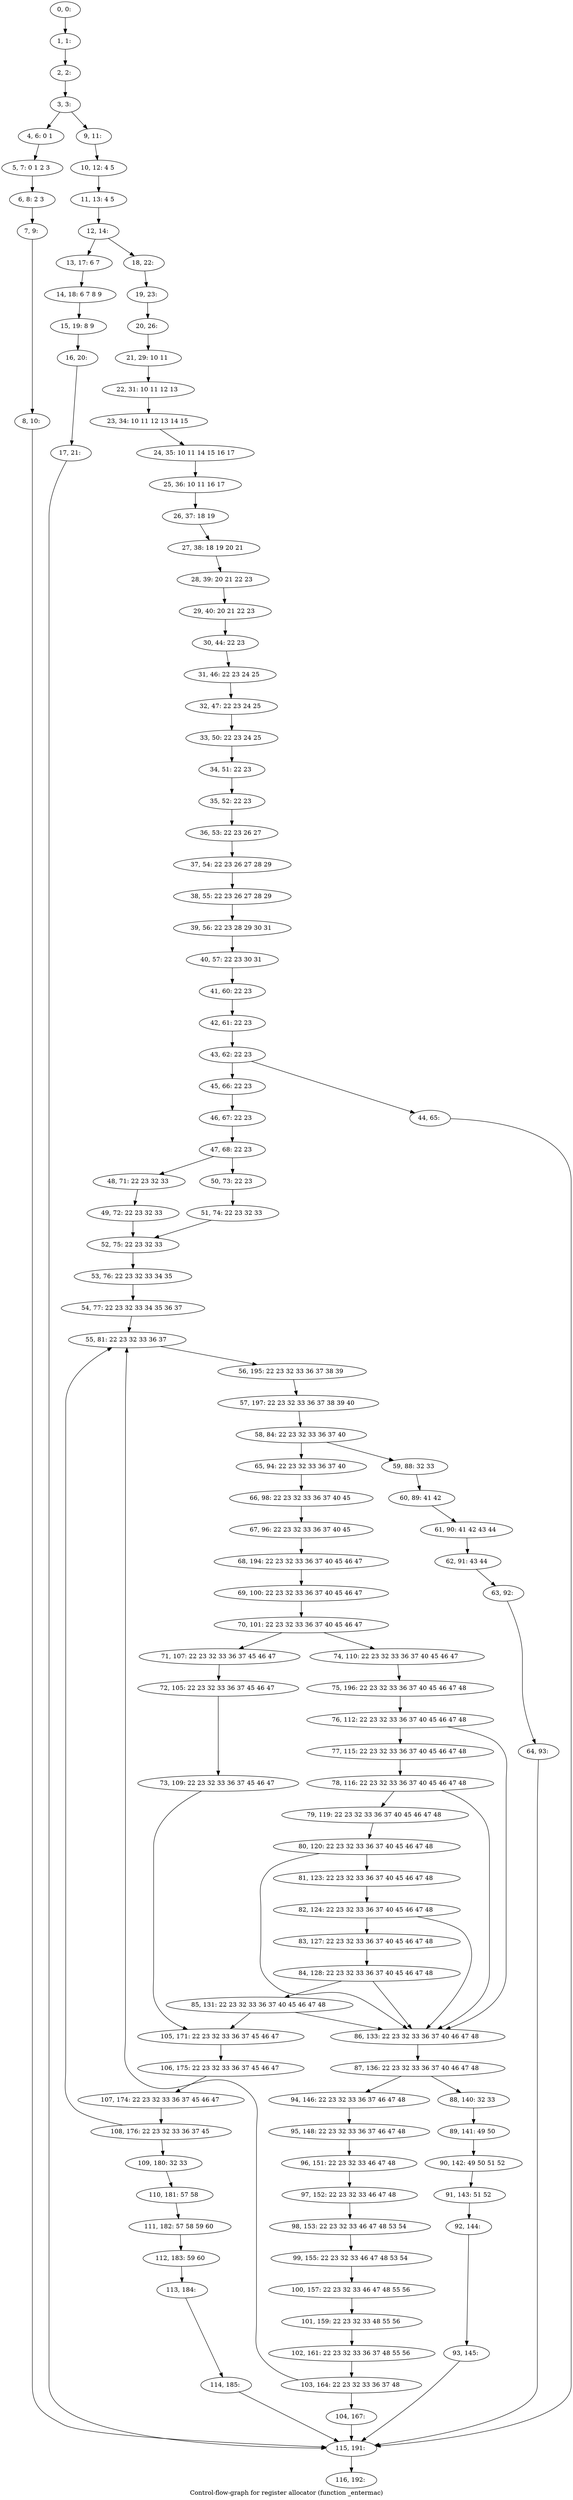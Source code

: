 digraph G {
graph [label="Control-flow-graph for register allocator (function _entermac)"]
0[label="0, 0: "];
1[label="1, 1: "];
2[label="2, 2: "];
3[label="3, 3: "];
4[label="4, 6: 0 1 "];
5[label="5, 7: 0 1 2 3 "];
6[label="6, 8: 2 3 "];
7[label="7, 9: "];
8[label="8, 10: "];
9[label="9, 11: "];
10[label="10, 12: 4 5 "];
11[label="11, 13: 4 5 "];
12[label="12, 14: "];
13[label="13, 17: 6 7 "];
14[label="14, 18: 6 7 8 9 "];
15[label="15, 19: 8 9 "];
16[label="16, 20: "];
17[label="17, 21: "];
18[label="18, 22: "];
19[label="19, 23: "];
20[label="20, 26: "];
21[label="21, 29: 10 11 "];
22[label="22, 31: 10 11 12 13 "];
23[label="23, 34: 10 11 12 13 14 15 "];
24[label="24, 35: 10 11 14 15 16 17 "];
25[label="25, 36: 10 11 16 17 "];
26[label="26, 37: 18 19 "];
27[label="27, 38: 18 19 20 21 "];
28[label="28, 39: 20 21 22 23 "];
29[label="29, 40: 20 21 22 23 "];
30[label="30, 44: 22 23 "];
31[label="31, 46: 22 23 24 25 "];
32[label="32, 47: 22 23 24 25 "];
33[label="33, 50: 22 23 24 25 "];
34[label="34, 51: 22 23 "];
35[label="35, 52: 22 23 "];
36[label="36, 53: 22 23 26 27 "];
37[label="37, 54: 22 23 26 27 28 29 "];
38[label="38, 55: 22 23 26 27 28 29 "];
39[label="39, 56: 22 23 28 29 30 31 "];
40[label="40, 57: 22 23 30 31 "];
41[label="41, 60: 22 23 "];
42[label="42, 61: 22 23 "];
43[label="43, 62: 22 23 "];
44[label="44, 65: "];
45[label="45, 66: 22 23 "];
46[label="46, 67: 22 23 "];
47[label="47, 68: 22 23 "];
48[label="48, 71: 22 23 32 33 "];
49[label="49, 72: 22 23 32 33 "];
50[label="50, 73: 22 23 "];
51[label="51, 74: 22 23 32 33 "];
52[label="52, 75: 22 23 32 33 "];
53[label="53, 76: 22 23 32 33 34 35 "];
54[label="54, 77: 22 23 32 33 34 35 36 37 "];
55[label="55, 81: 22 23 32 33 36 37 "];
56[label="56, 195: 22 23 32 33 36 37 38 39 "];
57[label="57, 197: 22 23 32 33 36 37 38 39 40 "];
58[label="58, 84: 22 23 32 33 36 37 40 "];
59[label="59, 88: 32 33 "];
60[label="60, 89: 41 42 "];
61[label="61, 90: 41 42 43 44 "];
62[label="62, 91: 43 44 "];
63[label="63, 92: "];
64[label="64, 93: "];
65[label="65, 94: 22 23 32 33 36 37 40 "];
66[label="66, 98: 22 23 32 33 36 37 40 45 "];
67[label="67, 96: 22 23 32 33 36 37 40 45 "];
68[label="68, 194: 22 23 32 33 36 37 40 45 46 47 "];
69[label="69, 100: 22 23 32 33 36 37 40 45 46 47 "];
70[label="70, 101: 22 23 32 33 36 37 40 45 46 47 "];
71[label="71, 107: 22 23 32 33 36 37 45 46 47 "];
72[label="72, 105: 22 23 32 33 36 37 45 46 47 "];
73[label="73, 109: 22 23 32 33 36 37 45 46 47 "];
74[label="74, 110: 22 23 32 33 36 37 40 45 46 47 "];
75[label="75, 196: 22 23 32 33 36 37 40 45 46 47 48 "];
76[label="76, 112: 22 23 32 33 36 37 40 45 46 47 48 "];
77[label="77, 115: 22 23 32 33 36 37 40 45 46 47 48 "];
78[label="78, 116: 22 23 32 33 36 37 40 45 46 47 48 "];
79[label="79, 119: 22 23 32 33 36 37 40 45 46 47 48 "];
80[label="80, 120: 22 23 32 33 36 37 40 45 46 47 48 "];
81[label="81, 123: 22 23 32 33 36 37 40 45 46 47 48 "];
82[label="82, 124: 22 23 32 33 36 37 40 45 46 47 48 "];
83[label="83, 127: 22 23 32 33 36 37 40 45 46 47 48 "];
84[label="84, 128: 22 23 32 33 36 37 40 45 46 47 48 "];
85[label="85, 131: 22 23 32 33 36 37 40 45 46 47 48 "];
86[label="86, 133: 22 23 32 33 36 37 40 46 47 48 "];
87[label="87, 136: 22 23 32 33 36 37 40 46 47 48 "];
88[label="88, 140: 32 33 "];
89[label="89, 141: 49 50 "];
90[label="90, 142: 49 50 51 52 "];
91[label="91, 143: 51 52 "];
92[label="92, 144: "];
93[label="93, 145: "];
94[label="94, 146: 22 23 32 33 36 37 46 47 48 "];
95[label="95, 148: 22 23 32 33 36 37 46 47 48 "];
96[label="96, 151: 22 23 32 33 46 47 48 "];
97[label="97, 152: 22 23 32 33 46 47 48 "];
98[label="98, 153: 22 23 32 33 46 47 48 53 54 "];
99[label="99, 155: 22 23 32 33 46 47 48 53 54 "];
100[label="100, 157: 22 23 32 33 46 47 48 55 56 "];
101[label="101, 159: 22 23 32 33 48 55 56 "];
102[label="102, 161: 22 23 32 33 36 37 48 55 56 "];
103[label="103, 164: 22 23 32 33 36 37 48 "];
104[label="104, 167: "];
105[label="105, 171: 22 23 32 33 36 37 45 46 47 "];
106[label="106, 175: 22 23 32 33 36 37 45 46 47 "];
107[label="107, 174: 22 23 32 33 36 37 45 46 47 "];
108[label="108, 176: 22 23 32 33 36 37 45 "];
109[label="109, 180: 32 33 "];
110[label="110, 181: 57 58 "];
111[label="111, 182: 57 58 59 60 "];
112[label="112, 183: 59 60 "];
113[label="113, 184: "];
114[label="114, 185: "];
115[label="115, 191: "];
116[label="116, 192: "];
0->1 ;
1->2 ;
2->3 ;
3->4 ;
3->9 ;
4->5 ;
5->6 ;
6->7 ;
7->8 ;
8->115 ;
9->10 ;
10->11 ;
11->12 ;
12->13 ;
12->18 ;
13->14 ;
14->15 ;
15->16 ;
16->17 ;
17->115 ;
18->19 ;
19->20 ;
20->21 ;
21->22 ;
22->23 ;
23->24 ;
24->25 ;
25->26 ;
26->27 ;
27->28 ;
28->29 ;
29->30 ;
30->31 ;
31->32 ;
32->33 ;
33->34 ;
34->35 ;
35->36 ;
36->37 ;
37->38 ;
38->39 ;
39->40 ;
40->41 ;
41->42 ;
42->43 ;
43->44 ;
43->45 ;
44->115 ;
45->46 ;
46->47 ;
47->48 ;
47->50 ;
48->49 ;
49->52 ;
50->51 ;
51->52 ;
52->53 ;
53->54 ;
54->55 ;
55->56 ;
56->57 ;
57->58 ;
58->59 ;
58->65 ;
59->60 ;
60->61 ;
61->62 ;
62->63 ;
63->64 ;
64->115 ;
65->66 ;
66->67 ;
67->68 ;
68->69 ;
69->70 ;
70->71 ;
70->74 ;
71->72 ;
72->73 ;
73->105 ;
74->75 ;
75->76 ;
76->77 ;
76->86 ;
77->78 ;
78->79 ;
78->86 ;
79->80 ;
80->81 ;
80->86 ;
81->82 ;
82->83 ;
82->86 ;
83->84 ;
84->85 ;
84->86 ;
85->86 ;
85->105 ;
86->87 ;
87->88 ;
87->94 ;
88->89 ;
89->90 ;
90->91 ;
91->92 ;
92->93 ;
93->115 ;
94->95 ;
95->96 ;
96->97 ;
97->98 ;
98->99 ;
99->100 ;
100->101 ;
101->102 ;
102->103 ;
103->104 ;
103->55 ;
104->115 ;
105->106 ;
106->107 ;
107->108 ;
108->109 ;
108->55 ;
109->110 ;
110->111 ;
111->112 ;
112->113 ;
113->114 ;
114->115 ;
115->116 ;
}
